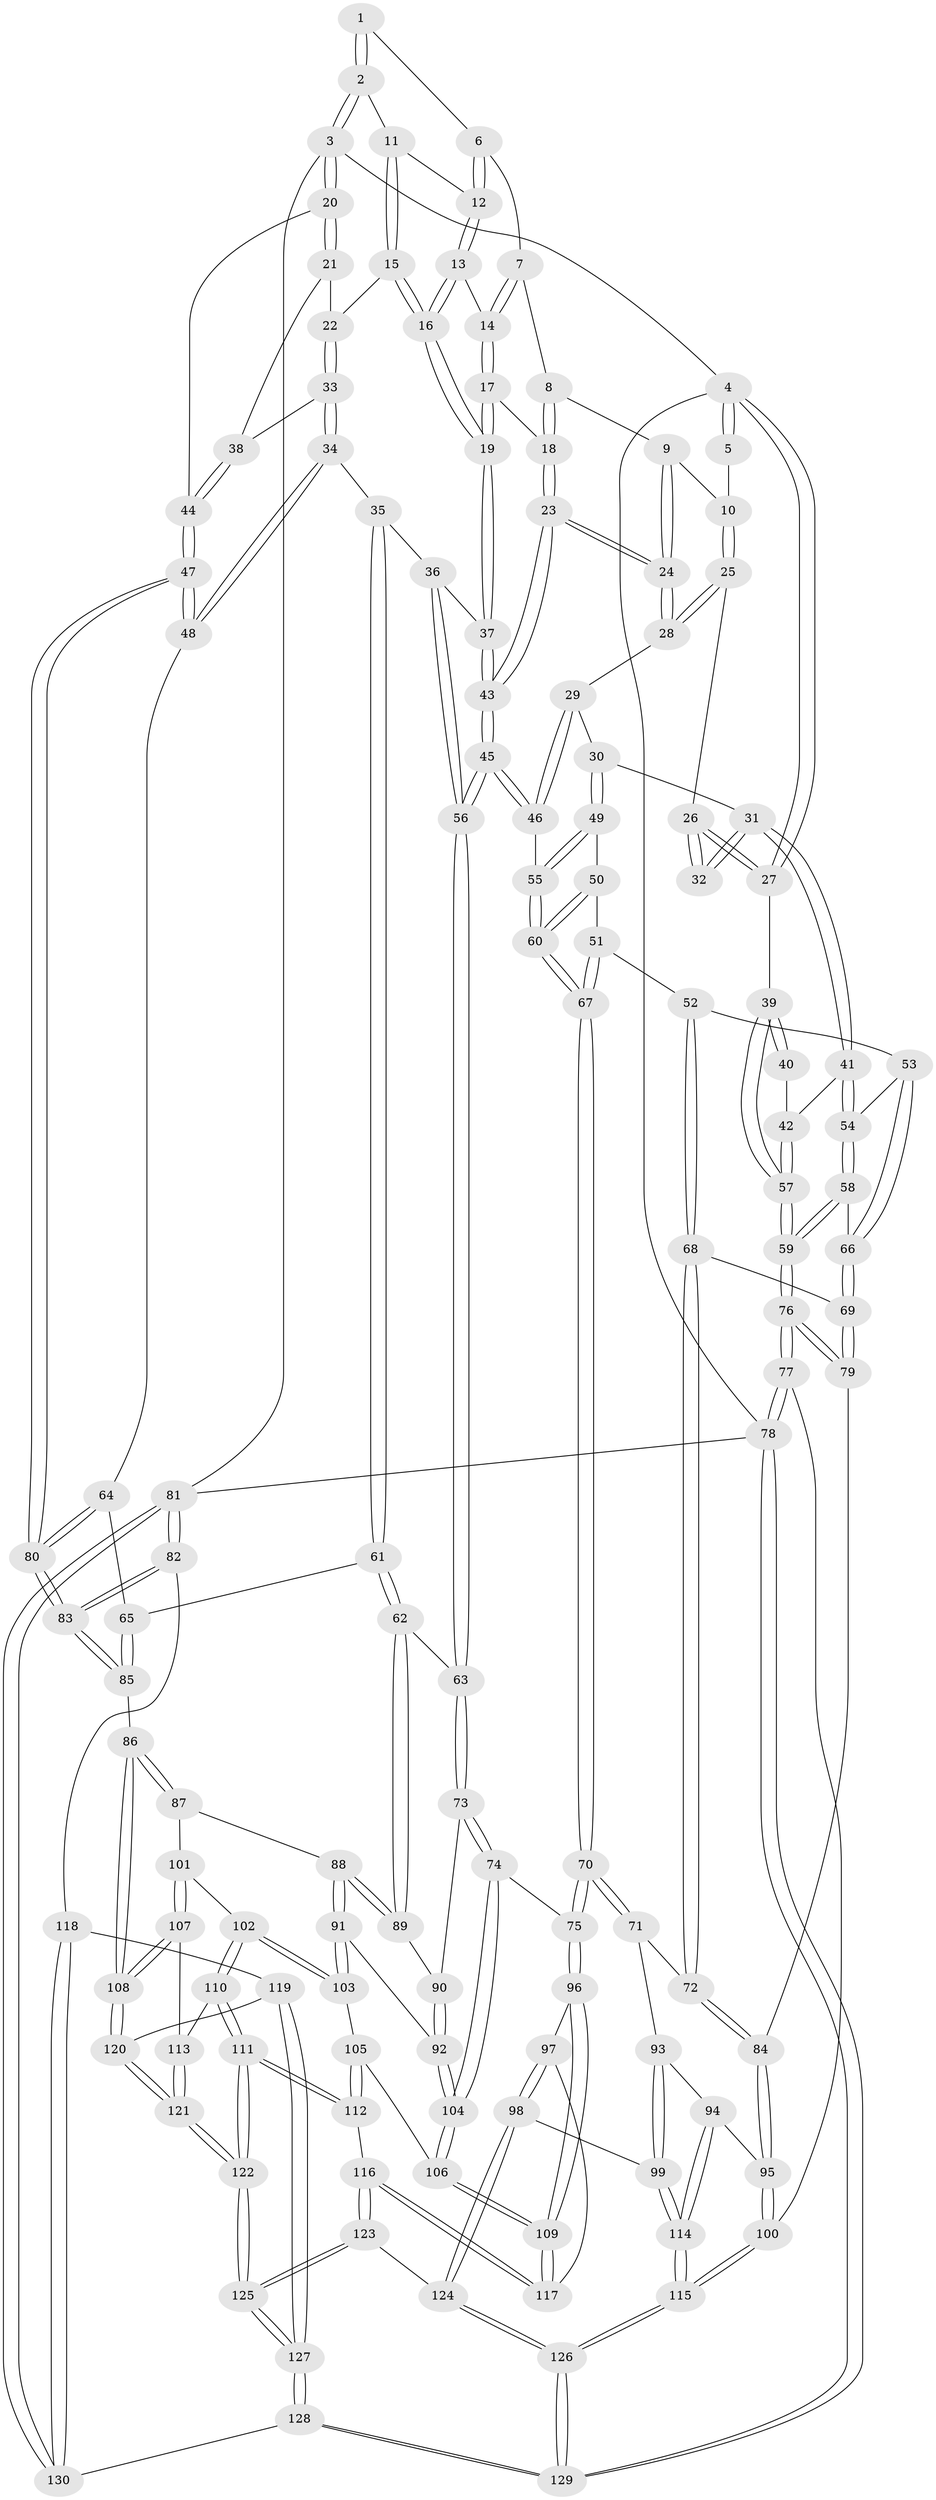 // Generated by graph-tools (version 1.1) at 2025/38/03/09/25 02:38:20]
// undirected, 130 vertices, 322 edges
graph export_dot {
graph [start="1"]
  node [color=gray90,style=filled];
  1 [pos="+0.6319394016631108+0"];
  2 [pos="+1+0"];
  3 [pos="+1+0"];
  4 [pos="+0+0"];
  5 [pos="+0.3469748205197013+0"];
  6 [pos="+0.6303333221392317+0"];
  7 [pos="+0.593887121010993+0.03953624545142238"];
  8 [pos="+0.5106050032891527+0.07810812842058867"];
  9 [pos="+0.40619253122689847+0.0796539907533763"];
  10 [pos="+0.358679485167465+0.06440600825693193"];
  11 [pos="+0.930986207598707+0"];
  12 [pos="+0.758100993141351+0.07399494947185614"];
  13 [pos="+0.7574336714056201+0.08307107822480315"];
  14 [pos="+0.6160355380122464+0.08435118612842611"];
  15 [pos="+0.844687606741635+0.1914777786504217"];
  16 [pos="+0.7713567306207264+0.19784198578541812"];
  17 [pos="+0.6359336685615005+0.15226128347308585"];
  18 [pos="+0.5547216058677008+0.22461073991640254"];
  19 [pos="+0.7696034996841551+0.19914421117615905"];
  20 [pos="+1+0"];
  21 [pos="+1+0.15630136422821858"];
  22 [pos="+0.8677693072604818+0.20110945636163424"];
  23 [pos="+0.5371808150208323+0.25719813337771447"];
  24 [pos="+0.5190383149667006+0.2487547525643719"];
  25 [pos="+0.3258297856404292+0.10494991103429767"];
  26 [pos="+0.244162179201506+0.14525779113202208"];
  27 [pos="+0+0"];
  28 [pos="+0.3947763396504375+0.24477600850711487"];
  29 [pos="+0.3839542896843143+0.26818532841735415"];
  30 [pos="+0.2897365559806573+0.3233574533423845"];
  31 [pos="+0.2146561858322987+0.28556839465111694"];
  32 [pos="+0.22223533585659272+0.1900861007728603"];
  33 [pos="+0.9198441534416991+0.3082863346067224"];
  34 [pos="+0.9181710517974208+0.3441353827793846"];
  35 [pos="+0.8332599784730842+0.3961976183884218"];
  36 [pos="+0.7820746612322705+0.3475469252457351"];
  37 [pos="+0.7652223791837307+0.21097768476094675"];
  38 [pos="+0.96721898660238+0.28477094338115766"];
  39 [pos="+0+0"];
  40 [pos="+0+0.18180617943877475"];
  41 [pos="+0.14086565705789603+0.3494402550071148"];
  42 [pos="+0.1305300397373763+0.34586504702651444"];
  43 [pos="+0.5683815622426508+0.3550982568348028"];
  44 [pos="+1+0.3104480427575585"];
  45 [pos="+0.5629636030077095+0.41773633923970094"];
  46 [pos="+0.4509451191284299+0.40878154185091287"];
  47 [pos="+1+0.44720277333927444"];
  48 [pos="+1+0.41020917341723845"];
  49 [pos="+0.3208717762502975+0.3737469597947317"];
  50 [pos="+0.273617237102419+0.4350420462352296"];
  51 [pos="+0.23672318727773708+0.4578944571303433"];
  52 [pos="+0.22905035630677317+0.45826286031084795"];
  53 [pos="+0.1806520475788928+0.43507578743026"];
  54 [pos="+0.1443768834218403+0.3838016544779689"];
  55 [pos="+0.4075500089253689+0.41829338436026986"];
  56 [pos="+0.5653996405953449+0.42139225388836504"];
  57 [pos="+0+0.40149099938184263"];
  58 [pos="+0.04519458712556284+0.5002516806470335"];
  59 [pos="+0+0.6101686253485407"];
  60 [pos="+0.3556165348092334+0.49430782154387803"];
  61 [pos="+0.8249080127242359+0.4941632157327208"];
  62 [pos="+0.6771576707084429+0.5303875235448494"];
  63 [pos="+0.5677656280732515+0.4287753943895271"];
  64 [pos="+0.874625934506203+0.5045511564871716"];
  65 [pos="+0.8481250395924543+0.5113613993760854"];
  66 [pos="+0.15243341453338996+0.5332053017386693"];
  67 [pos="+0.3372597507897769+0.540476143487448"];
  68 [pos="+0.2287605513548819+0.5630850546917368"];
  69 [pos="+0.15666324217650157+0.5438405037061462"];
  70 [pos="+0.33628007216761513+0.5959096421614073"];
  71 [pos="+0.32733529644134945+0.5991106973334268"];
  72 [pos="+0.23739792365395745+0.5721098186326945"];
  73 [pos="+0.4590534536312952+0.6134286778717223"];
  74 [pos="+0.45539122602772636+0.6161910461163622"];
  75 [pos="+0.4194368516276705+0.6341030659469804"];
  76 [pos="+0+0.6228704679777533"];
  77 [pos="+0+0.726313058657438"];
  78 [pos="+0+1"];
  79 [pos="+0.12030027613833745+0.6101936324699391"];
  80 [pos="+1+0.5819723416852671"];
  81 [pos="+1+1"];
  82 [pos="+1+0.8109925501340649"];
  83 [pos="+1+0.7431624071771894"];
  84 [pos="+0.16608288790009473+0.6493313526994907"];
  85 [pos="+0.9050042092484745+0.6790011281774478"];
  86 [pos="+0.8933739356736438+0.6852303880782676"];
  87 [pos="+0.7108191428309649+0.6279235807424318"];
  88 [pos="+0.6923658766750435+0.614731289526795"];
  89 [pos="+0.6770006419062421+0.5561662087414628"];
  90 [pos="+0.5623852457827745+0.6453784901672125"];
  91 [pos="+0.6679974086833729+0.6634241663352182"];
  92 [pos="+0.5795733442761044+0.6852761504559395"];
  93 [pos="+0.3271308029016465+0.5993942203726426"];
  94 [pos="+0.21858144709835223+0.7107103943367972"];
  95 [pos="+0.18434012800813457+0.7036399249746492"];
  96 [pos="+0.41948783328280687+0.6413912029067166"];
  97 [pos="+0.4145780853073398+0.7184720433047301"];
  98 [pos="+0.39542831156008584+0.7690527613777666"];
  99 [pos="+0.2995016831602759+0.801917933386627"];
  100 [pos="+0.08428201419156796+0.775276192513101"];
  101 [pos="+0.7435897946774227+0.7145753731199322"];
  102 [pos="+0.6896455160909882+0.7416982486407497"];
  103 [pos="+0.6646000860285387+0.709317559825019"];
  104 [pos="+0.5649033608504909+0.7370404318196581"];
  105 [pos="+0.6327816675966792+0.7304796086605828"];
  106 [pos="+0.564941010996806+0.7378149216663912"];
  107 [pos="+0.8070740482626203+0.7551442651225659"];
  108 [pos="+0.8299204261285793+0.7565048136838844"];
  109 [pos="+0.5564983870107116+0.7547968046418809"];
  110 [pos="+0.697760046641242+0.7797985945727556"];
  111 [pos="+0.6689169231250987+0.8183420310736987"];
  112 [pos="+0.6431495831217129+0.8035946404047649"];
  113 [pos="+0.7365886873175103+0.7790281187119075"];
  114 [pos="+0.29172124727131477+0.8061182990401192"];
  115 [pos="+0.2340047711055674+0.9533128966528475"];
  116 [pos="+0.5546990424312888+0.7870422049372904"];
  117 [pos="+0.5536347097995958+0.7629048236994379"];
  118 [pos="+0.9801439252070906+0.8774176563242911"];
  119 [pos="+0.8912359275481176+0.8858264797819342"];
  120 [pos="+0.8293536468648139+0.7809409970006822"];
  121 [pos="+0.756448099052041+0.8855994899977635"];
  122 [pos="+0.6960282909620751+1"];
  123 [pos="+0.5212429745703935+0.848418009784351"];
  124 [pos="+0.46790683604878514+0.8543878322565468"];
  125 [pos="+0.694022613401792+1"];
  126 [pos="+0.25424005057007926+1"];
  127 [pos="+0.7043780476831748+1"];
  128 [pos="+0.6995203610922207+1"];
  129 [pos="+0.2525512418423657+1"];
  130 [pos="+0.7451427386082091+1"];
  1 -- 2;
  1 -- 2;
  1 -- 6;
  2 -- 3;
  2 -- 3;
  2 -- 11;
  3 -- 4;
  3 -- 20;
  3 -- 20;
  3 -- 81;
  4 -- 5;
  4 -- 5;
  4 -- 27;
  4 -- 27;
  4 -- 78;
  5 -- 10;
  6 -- 7;
  6 -- 12;
  6 -- 12;
  7 -- 8;
  7 -- 14;
  7 -- 14;
  8 -- 9;
  8 -- 18;
  8 -- 18;
  9 -- 10;
  9 -- 24;
  9 -- 24;
  10 -- 25;
  10 -- 25;
  11 -- 12;
  11 -- 15;
  11 -- 15;
  12 -- 13;
  12 -- 13;
  13 -- 14;
  13 -- 16;
  13 -- 16;
  14 -- 17;
  14 -- 17;
  15 -- 16;
  15 -- 16;
  15 -- 22;
  16 -- 19;
  16 -- 19;
  17 -- 18;
  17 -- 19;
  17 -- 19;
  18 -- 23;
  18 -- 23;
  19 -- 37;
  19 -- 37;
  20 -- 21;
  20 -- 21;
  20 -- 44;
  21 -- 22;
  21 -- 38;
  22 -- 33;
  22 -- 33;
  23 -- 24;
  23 -- 24;
  23 -- 43;
  23 -- 43;
  24 -- 28;
  24 -- 28;
  25 -- 26;
  25 -- 28;
  25 -- 28;
  26 -- 27;
  26 -- 27;
  26 -- 32;
  26 -- 32;
  27 -- 39;
  28 -- 29;
  29 -- 30;
  29 -- 46;
  29 -- 46;
  30 -- 31;
  30 -- 49;
  30 -- 49;
  31 -- 32;
  31 -- 32;
  31 -- 41;
  31 -- 41;
  33 -- 34;
  33 -- 34;
  33 -- 38;
  34 -- 35;
  34 -- 48;
  34 -- 48;
  35 -- 36;
  35 -- 61;
  35 -- 61;
  36 -- 37;
  36 -- 56;
  36 -- 56;
  37 -- 43;
  37 -- 43;
  38 -- 44;
  38 -- 44;
  39 -- 40;
  39 -- 40;
  39 -- 57;
  39 -- 57;
  40 -- 42;
  41 -- 42;
  41 -- 54;
  41 -- 54;
  42 -- 57;
  42 -- 57;
  43 -- 45;
  43 -- 45;
  44 -- 47;
  44 -- 47;
  45 -- 46;
  45 -- 46;
  45 -- 56;
  45 -- 56;
  46 -- 55;
  47 -- 48;
  47 -- 48;
  47 -- 80;
  47 -- 80;
  48 -- 64;
  49 -- 50;
  49 -- 55;
  49 -- 55;
  50 -- 51;
  50 -- 60;
  50 -- 60;
  51 -- 52;
  51 -- 67;
  51 -- 67;
  52 -- 53;
  52 -- 68;
  52 -- 68;
  53 -- 54;
  53 -- 66;
  53 -- 66;
  54 -- 58;
  54 -- 58;
  55 -- 60;
  55 -- 60;
  56 -- 63;
  56 -- 63;
  57 -- 59;
  57 -- 59;
  58 -- 59;
  58 -- 59;
  58 -- 66;
  59 -- 76;
  59 -- 76;
  60 -- 67;
  60 -- 67;
  61 -- 62;
  61 -- 62;
  61 -- 65;
  62 -- 63;
  62 -- 89;
  62 -- 89;
  63 -- 73;
  63 -- 73;
  64 -- 65;
  64 -- 80;
  64 -- 80;
  65 -- 85;
  65 -- 85;
  66 -- 69;
  66 -- 69;
  67 -- 70;
  67 -- 70;
  68 -- 69;
  68 -- 72;
  68 -- 72;
  69 -- 79;
  69 -- 79;
  70 -- 71;
  70 -- 71;
  70 -- 75;
  70 -- 75;
  71 -- 72;
  71 -- 93;
  72 -- 84;
  72 -- 84;
  73 -- 74;
  73 -- 74;
  73 -- 90;
  74 -- 75;
  74 -- 104;
  74 -- 104;
  75 -- 96;
  75 -- 96;
  76 -- 77;
  76 -- 77;
  76 -- 79;
  76 -- 79;
  77 -- 78;
  77 -- 78;
  77 -- 100;
  78 -- 129;
  78 -- 129;
  78 -- 81;
  79 -- 84;
  80 -- 83;
  80 -- 83;
  81 -- 82;
  81 -- 82;
  81 -- 130;
  81 -- 130;
  82 -- 83;
  82 -- 83;
  82 -- 118;
  83 -- 85;
  83 -- 85;
  84 -- 95;
  84 -- 95;
  85 -- 86;
  86 -- 87;
  86 -- 87;
  86 -- 108;
  86 -- 108;
  87 -- 88;
  87 -- 101;
  88 -- 89;
  88 -- 89;
  88 -- 91;
  88 -- 91;
  89 -- 90;
  90 -- 92;
  90 -- 92;
  91 -- 92;
  91 -- 103;
  91 -- 103;
  92 -- 104;
  92 -- 104;
  93 -- 94;
  93 -- 99;
  93 -- 99;
  94 -- 95;
  94 -- 114;
  94 -- 114;
  95 -- 100;
  95 -- 100;
  96 -- 97;
  96 -- 109;
  96 -- 109;
  97 -- 98;
  97 -- 98;
  97 -- 117;
  98 -- 99;
  98 -- 124;
  98 -- 124;
  99 -- 114;
  99 -- 114;
  100 -- 115;
  100 -- 115;
  101 -- 102;
  101 -- 107;
  101 -- 107;
  102 -- 103;
  102 -- 103;
  102 -- 110;
  102 -- 110;
  103 -- 105;
  104 -- 106;
  104 -- 106;
  105 -- 106;
  105 -- 112;
  105 -- 112;
  106 -- 109;
  106 -- 109;
  107 -- 108;
  107 -- 108;
  107 -- 113;
  108 -- 120;
  108 -- 120;
  109 -- 117;
  109 -- 117;
  110 -- 111;
  110 -- 111;
  110 -- 113;
  111 -- 112;
  111 -- 112;
  111 -- 122;
  111 -- 122;
  112 -- 116;
  113 -- 121;
  113 -- 121;
  114 -- 115;
  114 -- 115;
  115 -- 126;
  115 -- 126;
  116 -- 117;
  116 -- 117;
  116 -- 123;
  116 -- 123;
  118 -- 119;
  118 -- 130;
  118 -- 130;
  119 -- 120;
  119 -- 127;
  119 -- 127;
  120 -- 121;
  120 -- 121;
  121 -- 122;
  121 -- 122;
  122 -- 125;
  122 -- 125;
  123 -- 124;
  123 -- 125;
  123 -- 125;
  124 -- 126;
  124 -- 126;
  125 -- 127;
  125 -- 127;
  126 -- 129;
  126 -- 129;
  127 -- 128;
  127 -- 128;
  128 -- 129;
  128 -- 129;
  128 -- 130;
}
